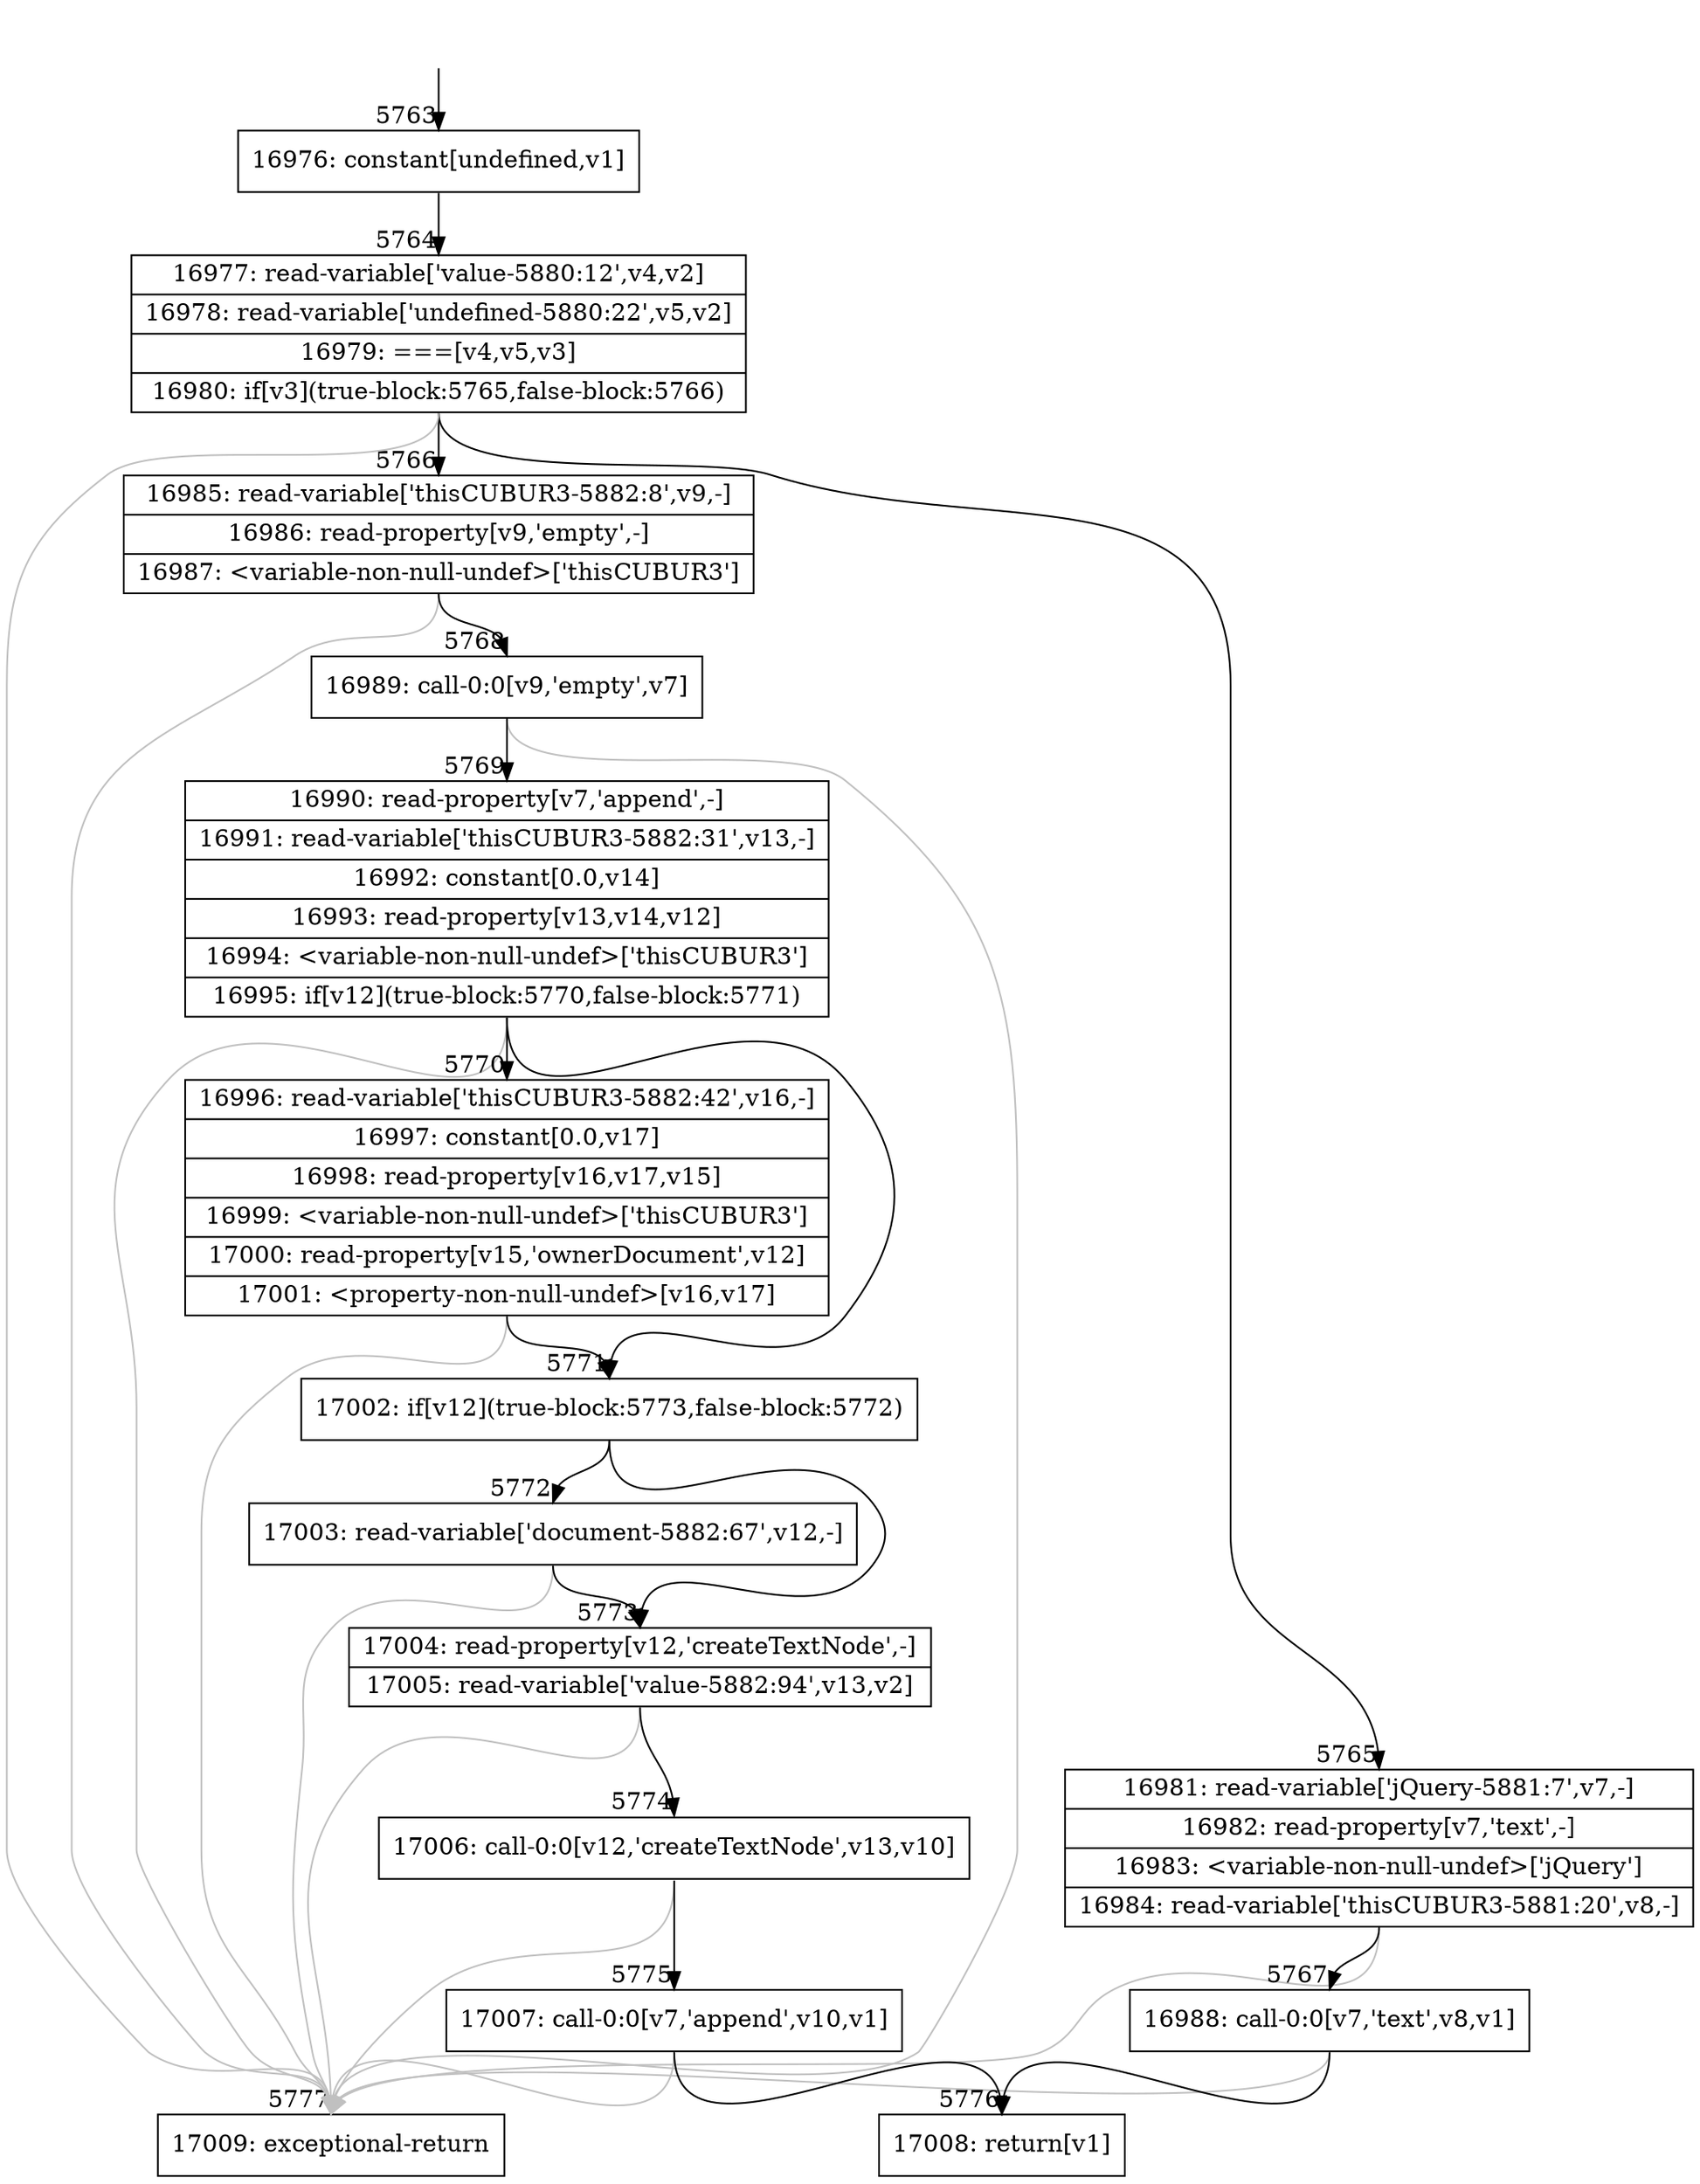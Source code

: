 digraph {
rankdir="TD"
BB_entry374[shape=none,label=""];
BB_entry374 -> BB5763 [tailport=s, headport=n, headlabel="    5763"]
BB5763 [shape=record label="{16976: constant[undefined,v1]}" ] 
BB5763 -> BB5764 [tailport=s, headport=n, headlabel="      5764"]
BB5764 [shape=record label="{16977: read-variable['value-5880:12',v4,v2]|16978: read-variable['undefined-5880:22',v5,v2]|16979: ===[v4,v5,v3]|16980: if[v3](true-block:5765,false-block:5766)}" ] 
BB5764 -> BB5765 [tailport=s, headport=n, headlabel="      5765"]
BB5764 -> BB5766 [tailport=s, headport=n, headlabel="      5766"]
BB5764 -> BB5777 [tailport=s, headport=n, color=gray, headlabel="      5777"]
BB5765 [shape=record label="{16981: read-variable['jQuery-5881:7',v7,-]|16982: read-property[v7,'text',-]|16983: \<variable-non-null-undef\>['jQuery']|16984: read-variable['thisCUBUR3-5881:20',v8,-]}" ] 
BB5765 -> BB5767 [tailport=s, headport=n, headlabel="      5767"]
BB5765 -> BB5777 [tailport=s, headport=n, color=gray]
BB5766 [shape=record label="{16985: read-variable['thisCUBUR3-5882:8',v9,-]|16986: read-property[v9,'empty',-]|16987: \<variable-non-null-undef\>['thisCUBUR3']}" ] 
BB5766 -> BB5768 [tailport=s, headport=n, headlabel="      5768"]
BB5766 -> BB5777 [tailport=s, headport=n, color=gray]
BB5767 [shape=record label="{16988: call-0:0[v7,'text',v8,v1]}" ] 
BB5767 -> BB5776 [tailport=s, headport=n, headlabel="      5776"]
BB5767 -> BB5777 [tailport=s, headport=n, color=gray]
BB5768 [shape=record label="{16989: call-0:0[v9,'empty',v7]}" ] 
BB5768 -> BB5769 [tailport=s, headport=n, headlabel="      5769"]
BB5768 -> BB5777 [tailport=s, headport=n, color=gray]
BB5769 [shape=record label="{16990: read-property[v7,'append',-]|16991: read-variable['thisCUBUR3-5882:31',v13,-]|16992: constant[0.0,v14]|16993: read-property[v13,v14,v12]|16994: \<variable-non-null-undef\>['thisCUBUR3']|16995: if[v12](true-block:5770,false-block:5771)}" ] 
BB5769 -> BB5771 [tailport=s, headport=n, headlabel="      5771"]
BB5769 -> BB5770 [tailport=s, headport=n, headlabel="      5770"]
BB5769 -> BB5777 [tailport=s, headport=n, color=gray]
BB5770 [shape=record label="{16996: read-variable['thisCUBUR3-5882:42',v16,-]|16997: constant[0.0,v17]|16998: read-property[v16,v17,v15]|16999: \<variable-non-null-undef\>['thisCUBUR3']|17000: read-property[v15,'ownerDocument',v12]|17001: \<property-non-null-undef\>[v16,v17]}" ] 
BB5770 -> BB5771 [tailport=s, headport=n]
BB5770 -> BB5777 [tailport=s, headport=n, color=gray]
BB5771 [shape=record label="{17002: if[v12](true-block:5773,false-block:5772)}" ] 
BB5771 -> BB5773 [tailport=s, headport=n, headlabel="      5773"]
BB5771 -> BB5772 [tailport=s, headport=n, headlabel="      5772"]
BB5772 [shape=record label="{17003: read-variable['document-5882:67',v12,-]}" ] 
BB5772 -> BB5773 [tailport=s, headport=n]
BB5772 -> BB5777 [tailport=s, headport=n, color=gray]
BB5773 [shape=record label="{17004: read-property[v12,'createTextNode',-]|17005: read-variable['value-5882:94',v13,v2]}" ] 
BB5773 -> BB5774 [tailport=s, headport=n, headlabel="      5774"]
BB5773 -> BB5777 [tailport=s, headport=n, color=gray]
BB5774 [shape=record label="{17006: call-0:0[v12,'createTextNode',v13,v10]}" ] 
BB5774 -> BB5775 [tailport=s, headport=n, headlabel="      5775"]
BB5774 -> BB5777 [tailport=s, headport=n, color=gray]
BB5775 [shape=record label="{17007: call-0:0[v7,'append',v10,v1]}" ] 
BB5775 -> BB5776 [tailport=s, headport=n]
BB5775 -> BB5777 [tailport=s, headport=n, color=gray]
BB5776 [shape=record label="{17008: return[v1]}" ] 
BB5777 [shape=record label="{17009: exceptional-return}" ] 
}

